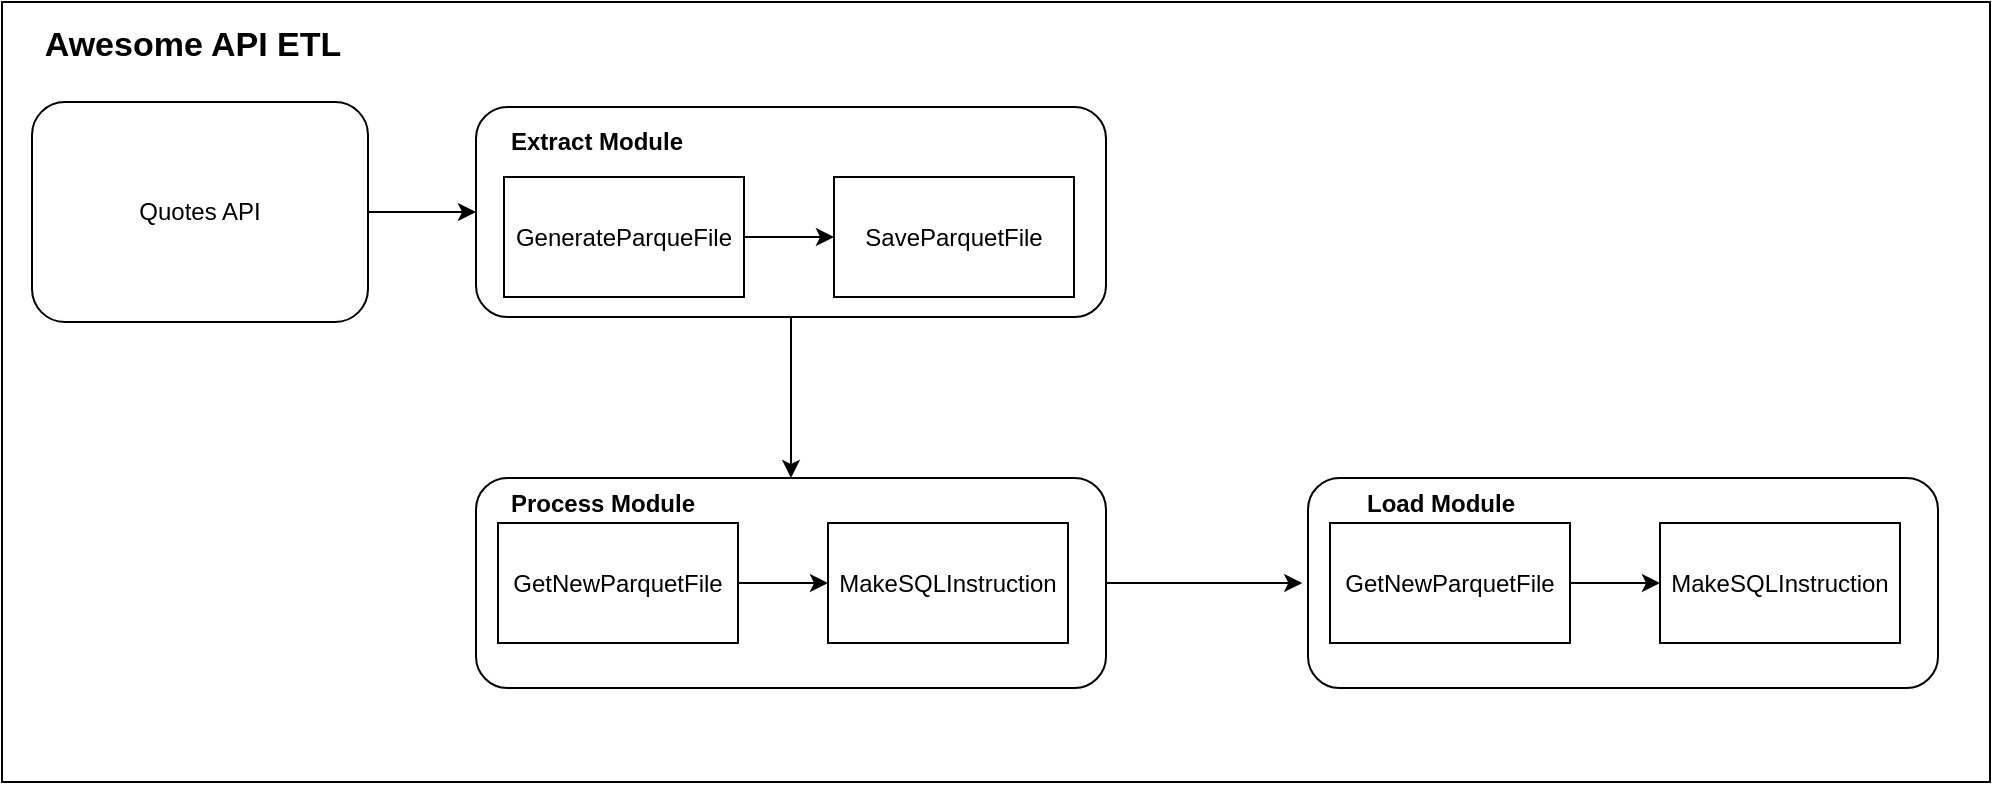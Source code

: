 <mxfile version="24.1.0" type="github">
  <diagram id="C5RBs43oDa-KdzZeNtuy" name="Page-1">
    <mxGraphModel dx="1136" dy="614" grid="0" gridSize="10" guides="1" tooltips="1" connect="1" arrows="1" fold="1" page="0" pageScale="1" pageWidth="827" pageHeight="1169" math="0" shadow="0">
      <root>
        <mxCell id="WIyWlLk6GJQsqaUBKTNV-0" />
        <mxCell id="WIyWlLk6GJQsqaUBKTNV-1" parent="WIyWlLk6GJQsqaUBKTNV-0" />
        <mxCell id="0-KXRPDyTY0TWinf13Ca-3" value="&lt;h1&gt;&lt;div style=&quot;color: rgb(212, 212, 212); background-color: rgb(30, 30, 30); font-family: Menlo, Monaco, &amp;quot;Courier New&amp;quot;, monospace; font-weight: normal; font-size: 12px; line-height: 18px; white-space-collapse: preserve;&quot;&gt;&lt;br&gt;&lt;/div&gt;&lt;/h1&gt;" style="text;html=1;align=center;verticalAlign=middle;resizable=0;points=[];autosize=1;strokeColor=none;fillColor=none;" vertex="1" parent="WIyWlLk6GJQsqaUBKTNV-1">
          <mxGeometry x="124" y="27" width="18" height="62" as="geometry" />
        </mxCell>
        <mxCell id="0-KXRPDyTY0TWinf13Ca-17" value="" style="rounded=0;whiteSpace=wrap;html=1;movable=1;resizable=1;rotatable=1;deletable=1;editable=1;locked=0;connectable=1;" vertex="1" parent="WIyWlLk6GJQsqaUBKTNV-1">
          <mxGeometry x="93" y="28" width="994" height="390" as="geometry" />
        </mxCell>
        <mxCell id="0-KXRPDyTY0TWinf13Ca-16" value="Awesome API ETL" style="text;html=1;align=center;verticalAlign=middle;resizable=0;points=[];autosize=1;strokeColor=none;fillColor=none;fontStyle=1;fontSize=17;" vertex="1" parent="WIyWlLk6GJQsqaUBKTNV-1">
          <mxGeometry x="108" y="34" width="159" height="32" as="geometry" />
        </mxCell>
        <mxCell id="0-KXRPDyTY0TWinf13Ca-20" value="" style="edgeStyle=orthogonalEdgeStyle;rounded=0;orthogonalLoop=1;jettySize=auto;html=1;" edge="1" parent="WIyWlLk6GJQsqaUBKTNV-1" source="0-KXRPDyTY0TWinf13Ca-18" target="0-KXRPDyTY0TWinf13Ca-19">
          <mxGeometry relative="1" as="geometry" />
        </mxCell>
        <mxCell id="0-KXRPDyTY0TWinf13Ca-18" value="Quotes API" style="rounded=1;whiteSpace=wrap;html=1;" vertex="1" parent="WIyWlLk6GJQsqaUBKTNV-1">
          <mxGeometry x="108" y="78" width="168" height="110" as="geometry" />
        </mxCell>
        <mxCell id="0-KXRPDyTY0TWinf13Ca-29" style="edgeStyle=orthogonalEdgeStyle;rounded=0;orthogonalLoop=1;jettySize=auto;html=1;" edge="1" parent="WIyWlLk6GJQsqaUBKTNV-1" source="0-KXRPDyTY0TWinf13Ca-19" target="0-KXRPDyTY0TWinf13Ca-25">
          <mxGeometry relative="1" as="geometry" />
        </mxCell>
        <mxCell id="0-KXRPDyTY0TWinf13Ca-38" value="" style="group" vertex="1" connectable="0" parent="WIyWlLk6GJQsqaUBKTNV-1">
          <mxGeometry x="330" y="80.5" width="315" height="105" as="geometry" />
        </mxCell>
        <mxCell id="0-KXRPDyTY0TWinf13Ca-19" value="" style="whiteSpace=wrap;html=1;rounded=1;" vertex="1" parent="0-KXRPDyTY0TWinf13Ca-38">
          <mxGeometry width="315" height="105" as="geometry" />
        </mxCell>
        <mxCell id="0-KXRPDyTY0TWinf13Ca-23" style="edgeStyle=orthogonalEdgeStyle;rounded=0;orthogonalLoop=1;jettySize=auto;html=1;entryX=0;entryY=0.5;entryDx=0;entryDy=0;" edge="1" parent="0-KXRPDyTY0TWinf13Ca-38" source="0-KXRPDyTY0TWinf13Ca-21" target="0-KXRPDyTY0TWinf13Ca-22">
          <mxGeometry relative="1" as="geometry" />
        </mxCell>
        <mxCell id="0-KXRPDyTY0TWinf13Ca-21" value="GenerateParqueFile" style="rounded=0;whiteSpace=wrap;html=1;" vertex="1" parent="0-KXRPDyTY0TWinf13Ca-38">
          <mxGeometry x="14" y="35" width="120" height="60" as="geometry" />
        </mxCell>
        <mxCell id="0-KXRPDyTY0TWinf13Ca-22" value="SaveParquetFile" style="rounded=0;whiteSpace=wrap;html=1;" vertex="1" parent="0-KXRPDyTY0TWinf13Ca-38">
          <mxGeometry x="179" y="35" width="120" height="60" as="geometry" />
        </mxCell>
        <mxCell id="0-KXRPDyTY0TWinf13Ca-24" value="&lt;b&gt;Extract Module&lt;/b&gt;" style="text;html=1;align=center;verticalAlign=middle;resizable=0;points=[];autosize=1;strokeColor=none;fillColor=none;" vertex="1" parent="0-KXRPDyTY0TWinf13Ca-38">
          <mxGeometry x="8" y="4" width="104" height="26" as="geometry" />
        </mxCell>
        <mxCell id="0-KXRPDyTY0TWinf13Ca-39" value="" style="group" vertex="1" connectable="0" parent="WIyWlLk6GJQsqaUBKTNV-1">
          <mxGeometry x="330" y="266" width="315" height="105" as="geometry" />
        </mxCell>
        <mxCell id="0-KXRPDyTY0TWinf13Ca-42" style="edgeStyle=orthogonalEdgeStyle;rounded=0;orthogonalLoop=1;jettySize=auto;html=1;" edge="1" parent="0-KXRPDyTY0TWinf13Ca-39" source="0-KXRPDyTY0TWinf13Ca-25">
          <mxGeometry relative="1" as="geometry">
            <mxPoint x="413.13" y="52.5" as="targetPoint" />
          </mxGeometry>
        </mxCell>
        <mxCell id="0-KXRPDyTY0TWinf13Ca-25" value="" style="whiteSpace=wrap;html=1;rounded=1;" vertex="1" parent="0-KXRPDyTY0TWinf13Ca-39">
          <mxGeometry width="315" height="105" as="geometry" />
        </mxCell>
        <mxCell id="0-KXRPDyTY0TWinf13Ca-26" style="edgeStyle=orthogonalEdgeStyle;rounded=0;orthogonalLoop=1;jettySize=auto;html=1;entryX=0;entryY=0.5;entryDx=0;entryDy=0;" edge="1" parent="0-KXRPDyTY0TWinf13Ca-39" source="0-KXRPDyTY0TWinf13Ca-27" target="0-KXRPDyTY0TWinf13Ca-28">
          <mxGeometry relative="1" as="geometry" />
        </mxCell>
        <mxCell id="0-KXRPDyTY0TWinf13Ca-27" value="GetNewParquetFile" style="rounded=0;whiteSpace=wrap;html=1;" vertex="1" parent="0-KXRPDyTY0TWinf13Ca-39">
          <mxGeometry x="11" y="22.5" width="120" height="60" as="geometry" />
        </mxCell>
        <mxCell id="0-KXRPDyTY0TWinf13Ca-28" value="MakeSQLInstruction" style="rounded=0;whiteSpace=wrap;html=1;" vertex="1" parent="0-KXRPDyTY0TWinf13Ca-39">
          <mxGeometry x="176" y="22.5" width="120" height="60" as="geometry" />
        </mxCell>
        <mxCell id="0-KXRPDyTY0TWinf13Ca-36" value="&lt;b&gt;Process Module&lt;/b&gt;" style="text;html=1;align=center;verticalAlign=middle;resizable=0;points=[];autosize=1;strokeColor=none;fillColor=none;" vertex="1" parent="0-KXRPDyTY0TWinf13Ca-39">
          <mxGeometry x="8" width="110" height="26" as="geometry" />
        </mxCell>
        <mxCell id="0-KXRPDyTY0TWinf13Ca-40" value="" style="group" vertex="1" connectable="0" parent="WIyWlLk6GJQsqaUBKTNV-1">
          <mxGeometry x="746" y="266" width="315" height="105" as="geometry" />
        </mxCell>
        <mxCell id="0-KXRPDyTY0TWinf13Ca-30" value="" style="whiteSpace=wrap;html=1;rounded=1;" vertex="1" parent="0-KXRPDyTY0TWinf13Ca-40">
          <mxGeometry width="315" height="105" as="geometry" />
        </mxCell>
        <mxCell id="0-KXRPDyTY0TWinf13Ca-31" style="edgeStyle=orthogonalEdgeStyle;rounded=0;orthogonalLoop=1;jettySize=auto;html=1;entryX=0;entryY=0.5;entryDx=0;entryDy=0;" edge="1" parent="0-KXRPDyTY0TWinf13Ca-40" source="0-KXRPDyTY0TWinf13Ca-32" target="0-KXRPDyTY0TWinf13Ca-33">
          <mxGeometry relative="1" as="geometry" />
        </mxCell>
        <mxCell id="0-KXRPDyTY0TWinf13Ca-32" value="GetNewParquetFile" style="rounded=0;whiteSpace=wrap;html=1;" vertex="1" parent="0-KXRPDyTY0TWinf13Ca-40">
          <mxGeometry x="11" y="22.5" width="120" height="60" as="geometry" />
        </mxCell>
        <mxCell id="0-KXRPDyTY0TWinf13Ca-33" value="MakeSQLInstruction" style="rounded=0;whiteSpace=wrap;html=1;" vertex="1" parent="0-KXRPDyTY0TWinf13Ca-40">
          <mxGeometry x="176" y="22.5" width="120" height="60" as="geometry" />
        </mxCell>
        <mxCell id="0-KXRPDyTY0TWinf13Ca-37" value="&lt;b&gt;Load Module&lt;/b&gt;" style="text;html=1;align=center;verticalAlign=middle;resizable=0;points=[];autosize=1;strokeColor=none;fillColor=none;" vertex="1" parent="0-KXRPDyTY0TWinf13Ca-40">
          <mxGeometry x="20" width="92" height="26" as="geometry" />
        </mxCell>
      </root>
    </mxGraphModel>
  </diagram>
</mxfile>
